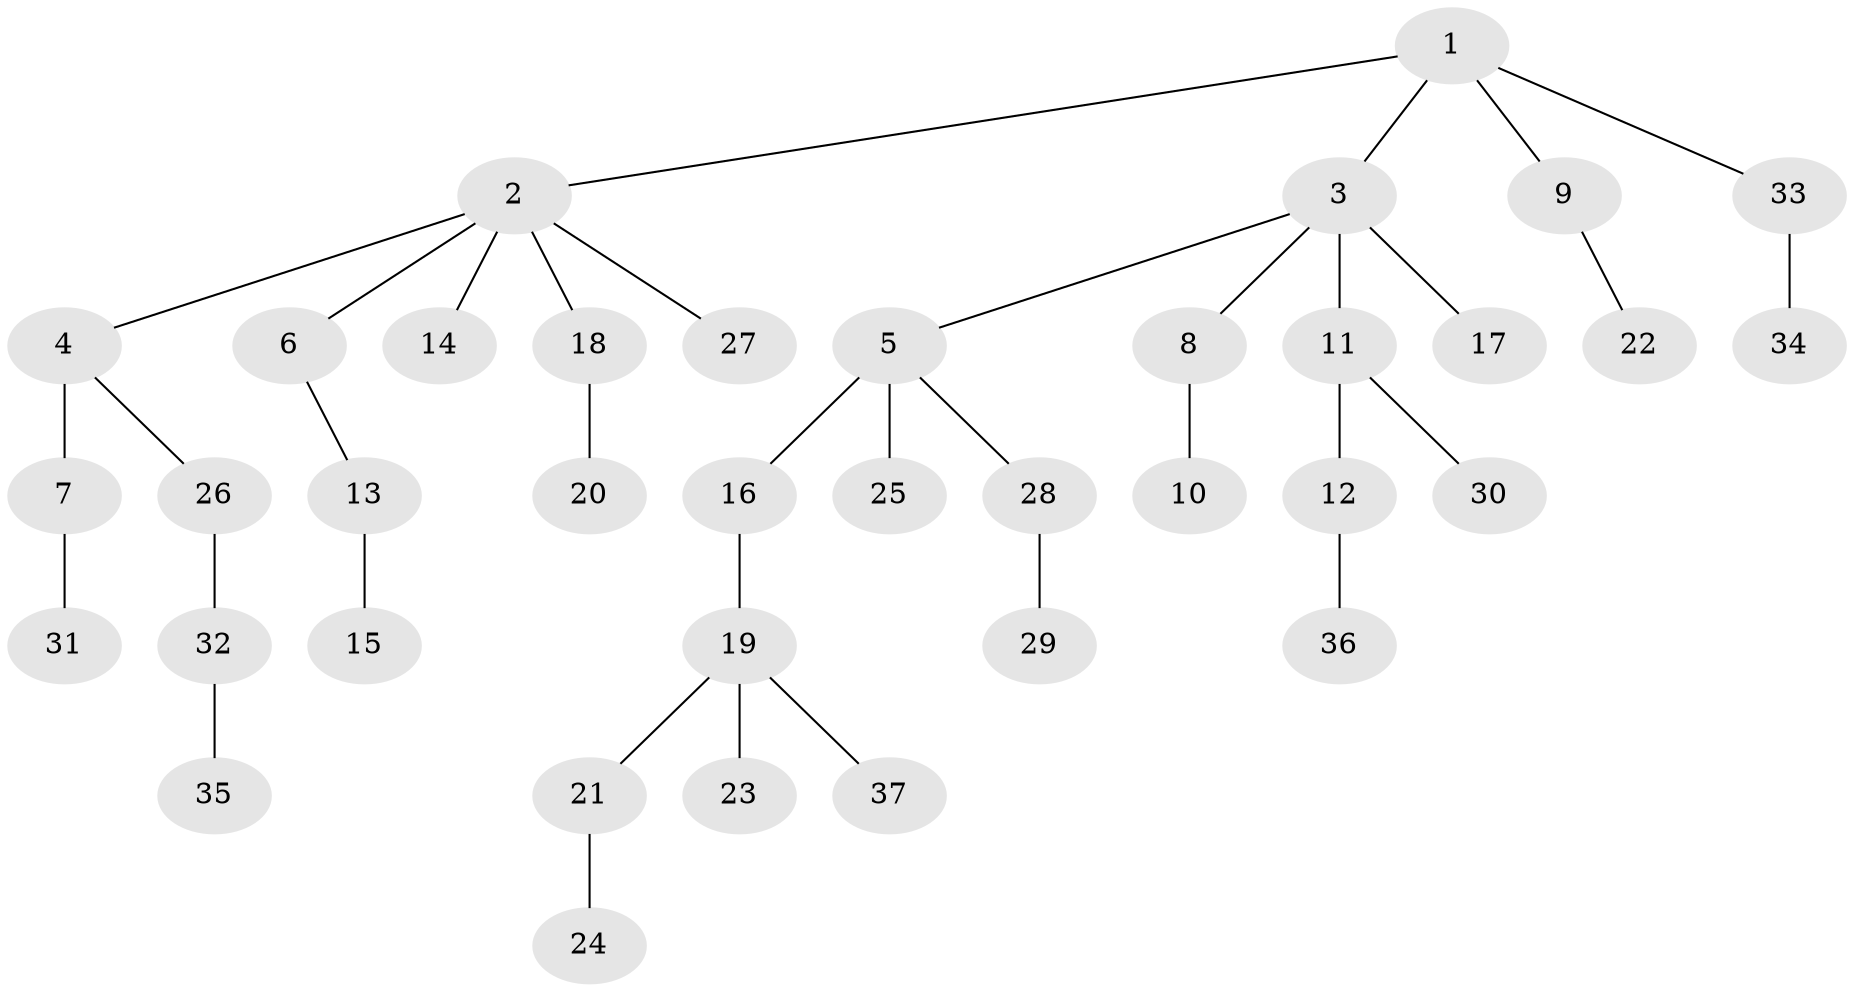 // original degree distribution, {5: 0.0273972602739726, 7: 0.0273972602739726, 6: 0.0136986301369863, 3: 0.1232876712328767, 2: 0.2602739726027397, 4: 0.0410958904109589, 1: 0.5068493150684932}
// Generated by graph-tools (version 1.1) at 2025/36/03/09/25 02:36:48]
// undirected, 37 vertices, 36 edges
graph export_dot {
graph [start="1"]
  node [color=gray90,style=filled];
  1;
  2;
  3;
  4;
  5;
  6;
  7;
  8;
  9;
  10;
  11;
  12;
  13;
  14;
  15;
  16;
  17;
  18;
  19;
  20;
  21;
  22;
  23;
  24;
  25;
  26;
  27;
  28;
  29;
  30;
  31;
  32;
  33;
  34;
  35;
  36;
  37;
  1 -- 2 [weight=1.0];
  1 -- 3 [weight=1.0];
  1 -- 9 [weight=1.0];
  1 -- 33 [weight=1.0];
  2 -- 4 [weight=1.0];
  2 -- 6 [weight=1.0];
  2 -- 14 [weight=1.0];
  2 -- 18 [weight=1.0];
  2 -- 27 [weight=1.0];
  3 -- 5 [weight=1.0];
  3 -- 8 [weight=1.0];
  3 -- 11 [weight=1.0];
  3 -- 17 [weight=1.0];
  4 -- 7 [weight=5.0];
  4 -- 26 [weight=1.0];
  5 -- 16 [weight=2.0];
  5 -- 25 [weight=1.0];
  5 -- 28 [weight=1.0];
  6 -- 13 [weight=1.0];
  7 -- 31 [weight=1.0];
  8 -- 10 [weight=1.0];
  9 -- 22 [weight=1.0];
  11 -- 12 [weight=1.0];
  11 -- 30 [weight=1.0];
  12 -- 36 [weight=1.0];
  13 -- 15 [weight=1.0];
  16 -- 19 [weight=1.0];
  18 -- 20 [weight=1.0];
  19 -- 21 [weight=1.0];
  19 -- 23 [weight=2.0];
  19 -- 37 [weight=1.0];
  21 -- 24 [weight=2.0];
  26 -- 32 [weight=1.0];
  28 -- 29 [weight=2.0];
  32 -- 35 [weight=1.0];
  33 -- 34 [weight=3.0];
}
